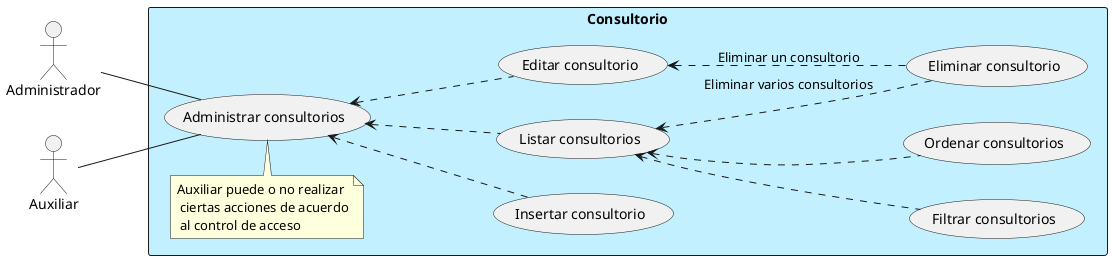 @startuml
left to right direction
actor Administrador
actor Auxiliar

rectangle Consultorio #Application {
  usecase "Insertar consultorio" as C
  usecase "Listar consultorios" as R
  usecase "Editar consultorio" as U
  usecase "Eliminar consultorio" as D
  usecase "Filtrar consultorios" as Searchable
  usecase "Ordenar consultorios" as Sortable
  usecase "Administrar consultorios" as CRUD
  note "Auxiliar puede o no realizar\r\n ciertas acciones de acuerdo\r\n al control de acceso" as Acl
}

CRUD <--. C
CRUD <--. R
CRUD <--. U

R <.. Searchable
R <.. Sortable
U <.. D: "Eliminar un consultorio"
R <.. D: "Eliminar varios consultorios"

Administrador -- CRUD
Auxiliar -- CRUD
Acl - CRUD
@enduml